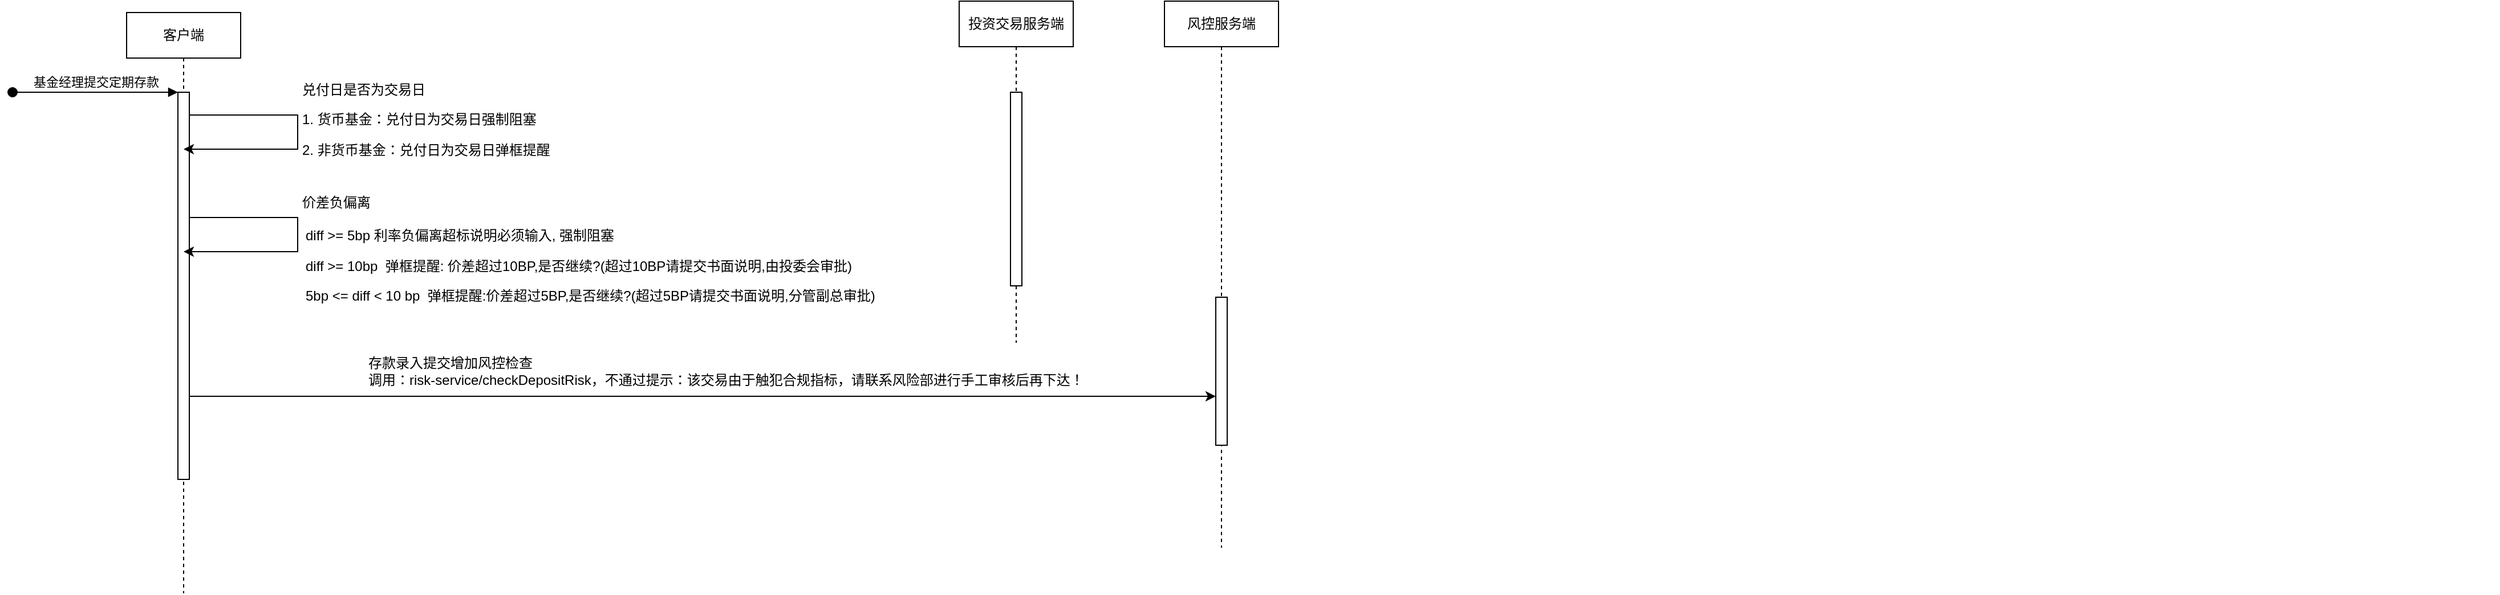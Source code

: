 <mxfile version="21.7.4" type="github">
  <diagram name="Page-1" id="2YBvvXClWsGukQMizWep">
    <mxGraphModel dx="2280" dy="771" grid="1" gridSize="10" guides="1" tooltips="1" connect="1" arrows="1" fold="1" page="1" pageScale="1" pageWidth="850" pageHeight="1100" math="0" shadow="0">
      <root>
        <mxCell id="0" />
        <mxCell id="1" parent="0" />
        <mxCell id="aM9ryv3xv72pqoxQDRHE-1" value="客户端" style="shape=umlLifeline;perimeter=lifelinePerimeter;whiteSpace=wrap;html=1;container=0;dropTarget=0;collapsible=0;recursiveResize=0;outlineConnect=0;portConstraint=eastwest;newEdgeStyle={&quot;edgeStyle&quot;:&quot;elbowEdgeStyle&quot;,&quot;elbow&quot;:&quot;vertical&quot;,&quot;curved&quot;:0,&quot;rounded&quot;:0};" parent="1" vertex="1">
          <mxGeometry x="80" y="280" width="100" height="510" as="geometry" />
        </mxCell>
        <mxCell id="aM9ryv3xv72pqoxQDRHE-2" value="" style="html=1;points=[];perimeter=orthogonalPerimeter;outlineConnect=0;targetShapes=umlLifeline;portConstraint=eastwest;newEdgeStyle={&quot;edgeStyle&quot;:&quot;elbowEdgeStyle&quot;,&quot;elbow&quot;:&quot;vertical&quot;,&quot;curved&quot;:0,&quot;rounded&quot;:0};" parent="aM9ryv3xv72pqoxQDRHE-1" vertex="1">
          <mxGeometry x="45" y="70" width="10" height="340" as="geometry" />
        </mxCell>
        <mxCell id="aM9ryv3xv72pqoxQDRHE-3" value="基金经理提交定期存款" style="html=1;verticalAlign=bottom;startArrow=oval;endArrow=block;startSize=8;edgeStyle=elbowEdgeStyle;elbow=vertical;curved=0;rounded=0;" parent="aM9ryv3xv72pqoxQDRHE-1" target="aM9ryv3xv72pqoxQDRHE-2" edge="1">
          <mxGeometry relative="1" as="geometry">
            <mxPoint x="-100" y="70" as="sourcePoint" />
          </mxGeometry>
        </mxCell>
        <mxCell id="aM9ryv3xv72pqoxQDRHE-5" value="投资交易服务端" style="shape=umlLifeline;perimeter=lifelinePerimeter;whiteSpace=wrap;html=1;container=0;dropTarget=0;collapsible=0;recursiveResize=0;outlineConnect=0;portConstraint=eastwest;newEdgeStyle={&quot;edgeStyle&quot;:&quot;elbowEdgeStyle&quot;,&quot;elbow&quot;:&quot;vertical&quot;,&quot;curved&quot;:0,&quot;rounded&quot;:0};" parent="1" vertex="1">
          <mxGeometry x="810" y="270" width="100" height="300" as="geometry" />
        </mxCell>
        <mxCell id="aM9ryv3xv72pqoxQDRHE-6" value="" style="html=1;points=[];perimeter=orthogonalPerimeter;outlineConnect=0;targetShapes=umlLifeline;portConstraint=eastwest;newEdgeStyle={&quot;edgeStyle&quot;:&quot;elbowEdgeStyle&quot;,&quot;elbow&quot;:&quot;vertical&quot;,&quot;curved&quot;:0,&quot;rounded&quot;:0};" parent="aM9ryv3xv72pqoxQDRHE-5" vertex="1">
          <mxGeometry x="45" y="80" width="10" height="170" as="geometry" />
        </mxCell>
        <mxCell id="87e9eCaFWVh_B40gBWjO-1" value="风控服务端" style="shape=umlLifeline;perimeter=lifelinePerimeter;whiteSpace=wrap;html=1;container=0;dropTarget=0;collapsible=0;recursiveResize=0;outlineConnect=0;portConstraint=eastwest;newEdgeStyle={&quot;edgeStyle&quot;:&quot;elbowEdgeStyle&quot;,&quot;elbow&quot;:&quot;vertical&quot;,&quot;curved&quot;:0,&quot;rounded&quot;:0};" vertex="1" parent="1">
          <mxGeometry x="990" y="270" width="100" height="480" as="geometry" />
        </mxCell>
        <mxCell id="87e9eCaFWVh_B40gBWjO-2" value="" style="html=1;points=[];perimeter=orthogonalPerimeter;outlineConnect=0;targetShapes=umlLifeline;portConstraint=eastwest;newEdgeStyle={&quot;edgeStyle&quot;:&quot;elbowEdgeStyle&quot;,&quot;elbow&quot;:&quot;vertical&quot;,&quot;curved&quot;:0,&quot;rounded&quot;:0};" vertex="1" parent="87e9eCaFWVh_B40gBWjO-1">
          <mxGeometry x="45" y="260" width="10" height="130" as="geometry" />
        </mxCell>
        <mxCell id="87e9eCaFWVh_B40gBWjO-27" value="" style="endArrow=classic;html=1;rounded=0;" edge="1" parent="1">
          <mxGeometry width="50" height="50" relative="1" as="geometry">
            <mxPoint x="134.98" y="370" as="sourcePoint" />
            <mxPoint x="130.004" y="400" as="targetPoint" />
            <Array as="points">
              <mxPoint x="230" y="370" />
              <mxPoint x="230" y="400" />
            </Array>
          </mxGeometry>
        </mxCell>
        <mxCell id="87e9eCaFWVh_B40gBWjO-28" value="" style="endArrow=classic;html=1;rounded=0;" edge="1" parent="1">
          <mxGeometry width="50" height="50" relative="1" as="geometry">
            <mxPoint x="134.98" y="460" as="sourcePoint" />
            <mxPoint x="130.004" y="490" as="targetPoint" />
            <Array as="points">
              <mxPoint x="230" y="460" />
              <mxPoint x="230" y="490" />
            </Array>
          </mxGeometry>
        </mxCell>
        <mxCell id="87e9eCaFWVh_B40gBWjO-31" value="&lt;font style=&quot;font-size: 12px;&quot;&gt;兑付日是否为交易日&lt;br&gt;&lt;p&gt;1. 货币基金：兑付日为交易日强制阻塞&lt;/p&gt;&lt;p&gt;2. 非货币基金：兑付日为交易日弹框提醒&lt;/p&gt;&lt;/font&gt;" style="text;html=1;strokeColor=none;fillColor=none;align=left;verticalAlign=middle;whiteSpace=wrap;rounded=0;fontSize=9;spacing=0;" vertex="1" parent="1">
          <mxGeometry x="234" y="365" width="217" height="30" as="geometry" />
        </mxCell>
        <mxCell id="87e9eCaFWVh_B40gBWjO-32" value="价差负偏离&lt;br&gt;&lt;table style=&quot;width: 1925.95px;&quot;&gt;&lt;tbody&gt;&lt;tr&gt;&lt;td&gt;&lt;p&gt;diff &amp;gt;= 5bp&amp;nbsp;利率负偏离超标说明必须输入, 强制阻塞&lt;br&gt;&lt;/p&gt;&lt;p&gt;diff &amp;gt;= 10bp&amp;nbsp;&amp;nbsp;弹框提醒:&amp;nbsp;价差超过10BP,是否继续?(超过10BP请提交书面说明,由投委会审批)&lt;/p&gt;&lt;p&gt;5bp &amp;lt;= diff &amp;lt;&amp;nbsp;10 bp&amp;nbsp;&amp;nbsp;弹框提醒:价差超过5BP,是否继续?(超过5BP请提交书面说明,分管副总审批)&lt;/p&gt;&lt;/td&gt;&lt;/tr&gt;&lt;/tbody&gt;&lt;/table&gt;" style="text;html=1;strokeColor=none;fillColor=none;align=left;verticalAlign=middle;whiteSpace=wrap;rounded=0;spacing=0;" vertex="1" parent="1">
          <mxGeometry x="234" y="480" width="120" height="30" as="geometry" />
        </mxCell>
        <mxCell id="87e9eCaFWVh_B40gBWjO-33" value="" style="endArrow=classic;html=1;rounded=0;" edge="1" parent="1">
          <mxGeometry width="50" height="50" relative="1" as="geometry">
            <mxPoint x="135" y="617" as="sourcePoint" />
            <mxPoint x="1035" y="617" as="targetPoint" />
          </mxGeometry>
        </mxCell>
        <mxCell id="87e9eCaFWVh_B40gBWjO-35" value="存款录入提交增加风控检查&lt;br&gt;调用：risk-service/checkDepositRisk，不通过提示：该交易由于触犯合规指标，请联系风险部进行手工审核后再下达！" style="text;html=1;strokeColor=none;fillColor=none;align=left;verticalAlign=middle;whiteSpace=wrap;rounded=0;" vertex="1" parent="1">
          <mxGeometry x="290" y="580" width="640" height="30" as="geometry" />
        </mxCell>
      </root>
    </mxGraphModel>
  </diagram>
</mxfile>

